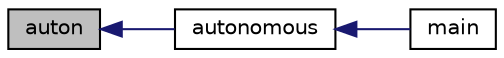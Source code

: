 digraph "auton"
{
  edge [fontname="Helvetica",fontsize="10",labelfontname="Helvetica",labelfontsize="10"];
  node [fontname="Helvetica",fontsize="10",shape=record];
  rankdir="LR";
  Node10 [label="auton",height=0.2,width=0.4,color="black", fillcolor="grey75", style="filled", fontcolor="black"];
  Node10 -> Node11 [dir="back",color="midnightblue",fontsize="10",style="solid",fontname="Helvetica"];
  Node11 [label="autonomous",height=0.2,width=0.4,color="black", fillcolor="white", style="filled",URL="$df/d0a/main_8cpp_a2df3d06bc5bced154da27fce393f991f.html#a2df3d06bc5bced154da27fce393f991f"];
  Node11 -> Node12 [dir="back",color="midnightblue",fontsize="10",style="solid",fontname="Helvetica"];
  Node12 [label="main",height=0.2,width=0.4,color="black", fillcolor="white", style="filled",URL="$df/d0a/main_8cpp_ae66f6b31b5ad750f1fe042a706a4e3d4.html#ae66f6b31b5ad750f1fe042a706a4e3d4"];
}

